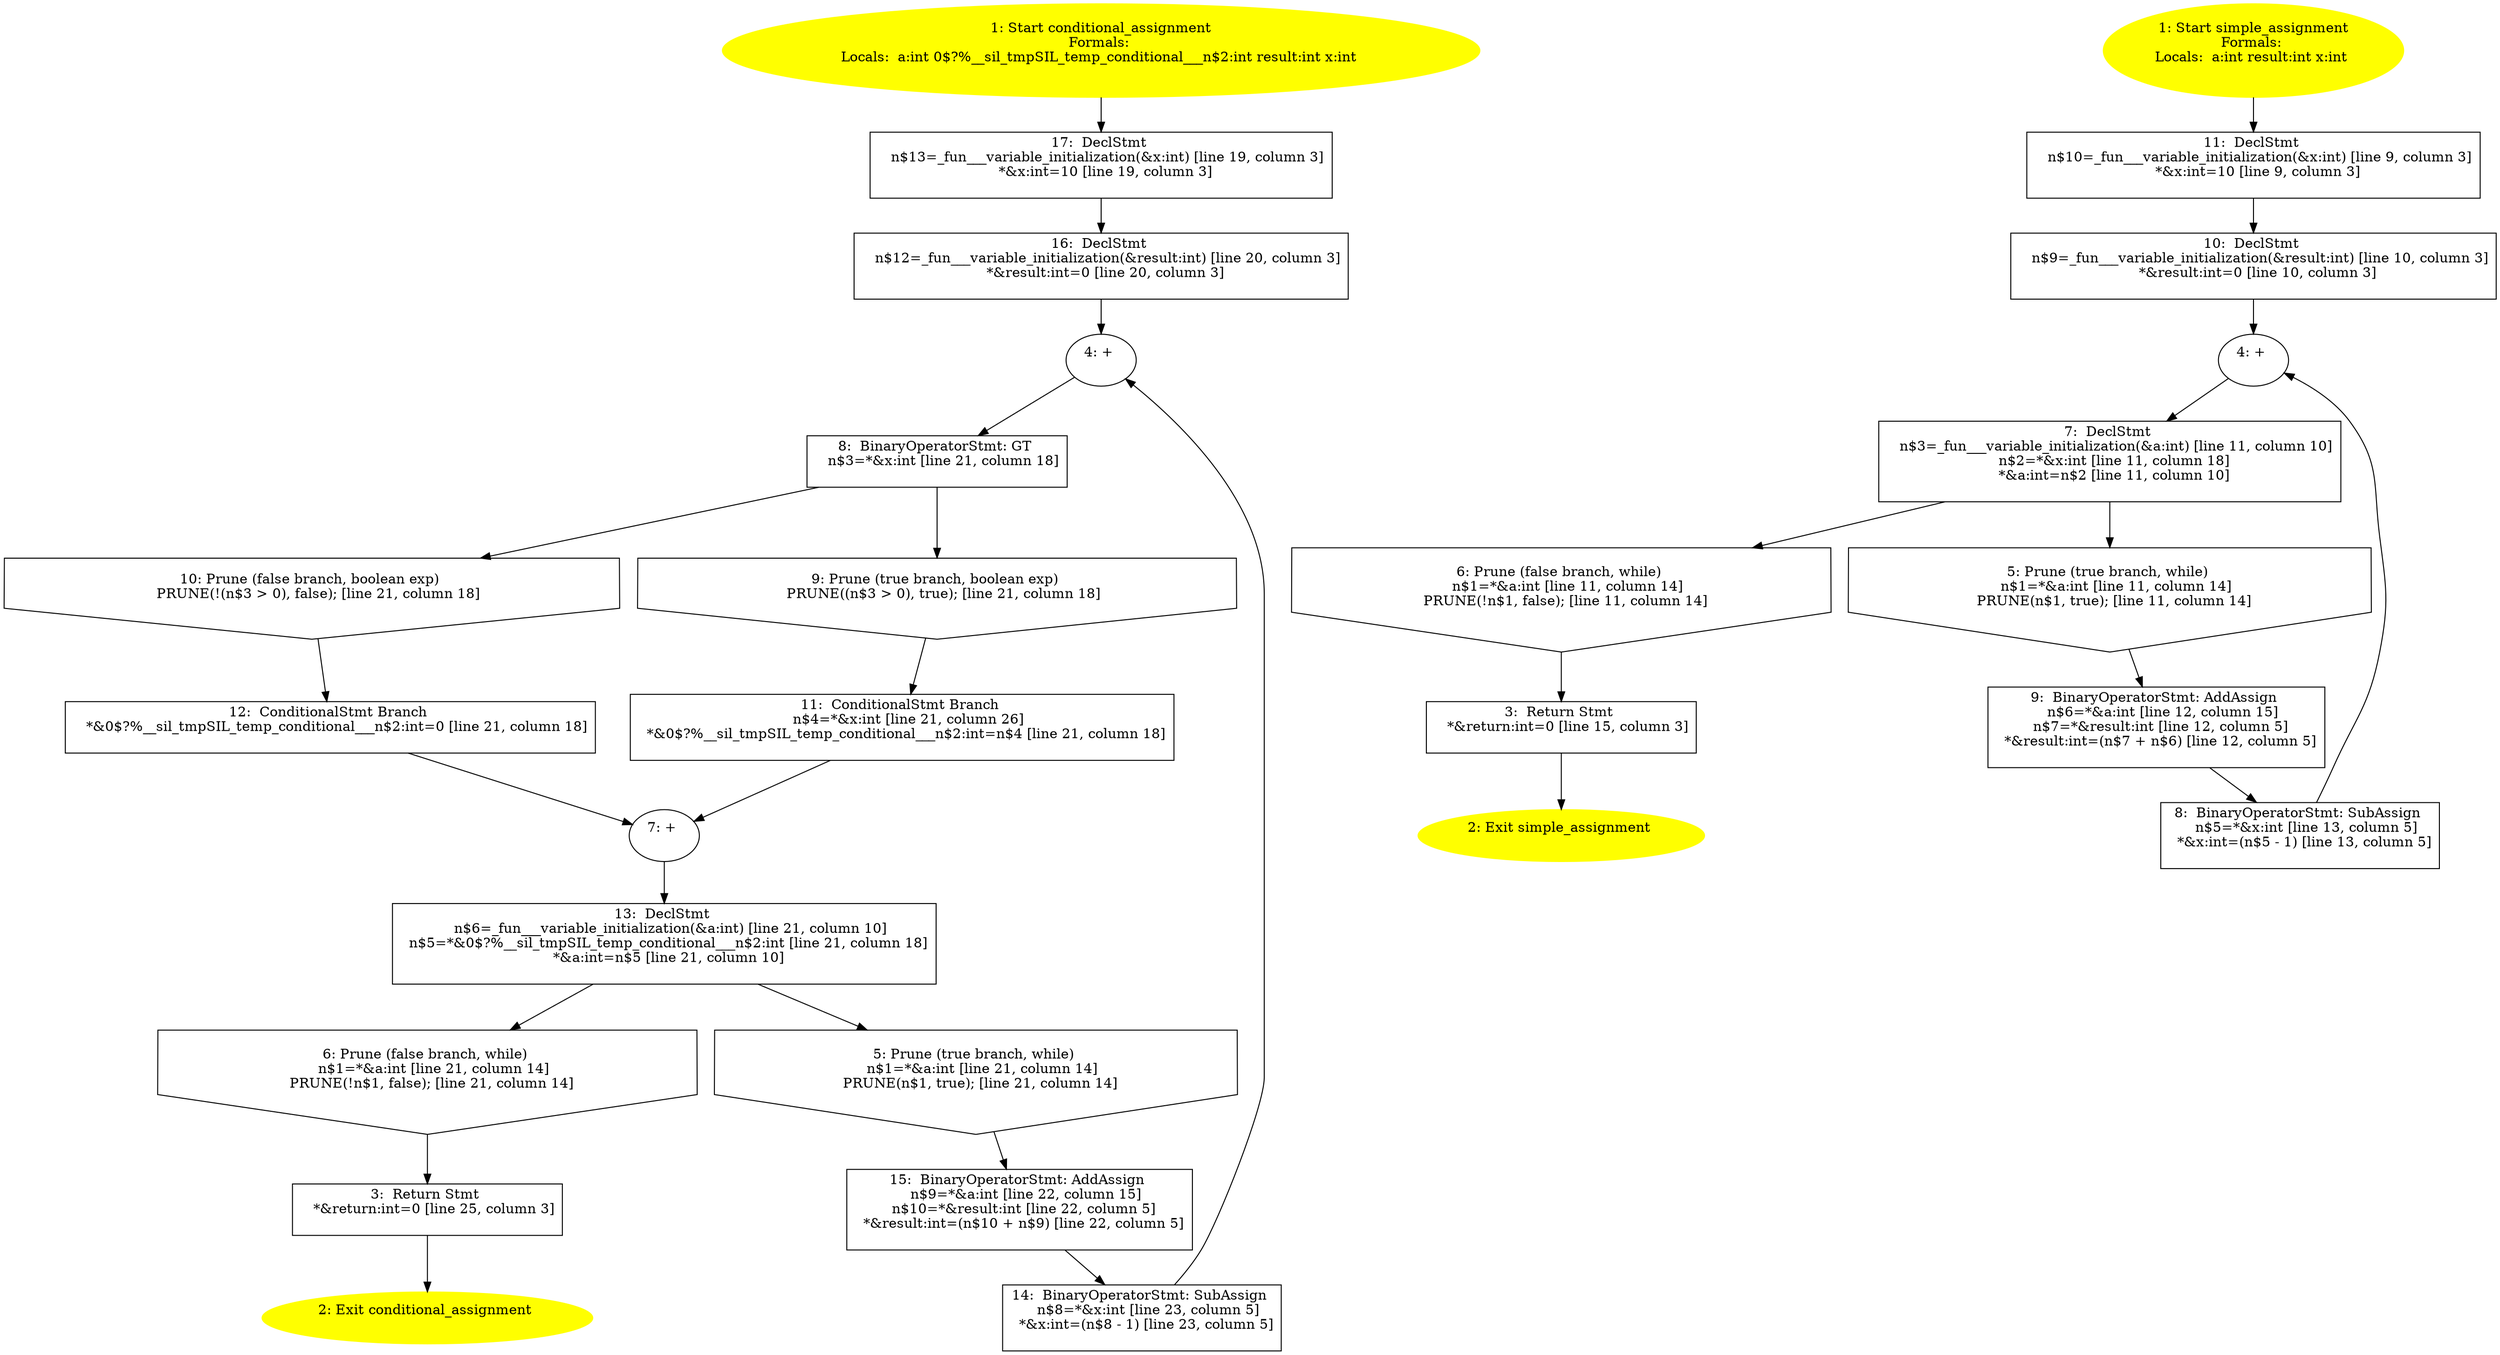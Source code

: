/* @generated */
digraph cfg {
"conditional_assignment#8950169167588471442.be2d62cec5392b85b8d4d274664d86c5_1" [label="1: Start conditional_assignment\nFormals: \nLocals:  a:int 0$?%__sil_tmpSIL_temp_conditional___n$2:int result:int x:int \n  " color=yellow style=filled]
	

	 "conditional_assignment#8950169167588471442.be2d62cec5392b85b8d4d274664d86c5_1" -> "conditional_assignment#8950169167588471442.be2d62cec5392b85b8d4d274664d86c5_17" ;
"conditional_assignment#8950169167588471442.be2d62cec5392b85b8d4d274664d86c5_2" [label="2: Exit conditional_assignment \n  " color=yellow style=filled]
	

"conditional_assignment#8950169167588471442.be2d62cec5392b85b8d4d274664d86c5_3" [label="3:  Return Stmt \n   *&return:int=0 [line 25, column 3]\n " shape="box"]
	

	 "conditional_assignment#8950169167588471442.be2d62cec5392b85b8d4d274664d86c5_3" -> "conditional_assignment#8950169167588471442.be2d62cec5392b85b8d4d274664d86c5_2" ;
"conditional_assignment#8950169167588471442.be2d62cec5392b85b8d4d274664d86c5_4" [label="4: + \n  " ]
	

	 "conditional_assignment#8950169167588471442.be2d62cec5392b85b8d4d274664d86c5_4" -> "conditional_assignment#8950169167588471442.be2d62cec5392b85b8d4d274664d86c5_8" ;
"conditional_assignment#8950169167588471442.be2d62cec5392b85b8d4d274664d86c5_5" [label="5: Prune (true branch, while) \n   n$1=*&a:int [line 21, column 14]\n  PRUNE(n$1, true); [line 21, column 14]\n " shape="invhouse"]
	

	 "conditional_assignment#8950169167588471442.be2d62cec5392b85b8d4d274664d86c5_5" -> "conditional_assignment#8950169167588471442.be2d62cec5392b85b8d4d274664d86c5_15" ;
"conditional_assignment#8950169167588471442.be2d62cec5392b85b8d4d274664d86c5_6" [label="6: Prune (false branch, while) \n   n$1=*&a:int [line 21, column 14]\n  PRUNE(!n$1, false); [line 21, column 14]\n " shape="invhouse"]
	

	 "conditional_assignment#8950169167588471442.be2d62cec5392b85b8d4d274664d86c5_6" -> "conditional_assignment#8950169167588471442.be2d62cec5392b85b8d4d274664d86c5_3" ;
"conditional_assignment#8950169167588471442.be2d62cec5392b85b8d4d274664d86c5_7" [label="7: + \n  " ]
	

	 "conditional_assignment#8950169167588471442.be2d62cec5392b85b8d4d274664d86c5_7" -> "conditional_assignment#8950169167588471442.be2d62cec5392b85b8d4d274664d86c5_13" ;
"conditional_assignment#8950169167588471442.be2d62cec5392b85b8d4d274664d86c5_8" [label="8:  BinaryOperatorStmt: GT \n   n$3=*&x:int [line 21, column 18]\n " shape="box"]
	

	 "conditional_assignment#8950169167588471442.be2d62cec5392b85b8d4d274664d86c5_8" -> "conditional_assignment#8950169167588471442.be2d62cec5392b85b8d4d274664d86c5_9" ;
	 "conditional_assignment#8950169167588471442.be2d62cec5392b85b8d4d274664d86c5_8" -> "conditional_assignment#8950169167588471442.be2d62cec5392b85b8d4d274664d86c5_10" ;
"conditional_assignment#8950169167588471442.be2d62cec5392b85b8d4d274664d86c5_9" [label="9: Prune (true branch, boolean exp) \n   PRUNE((n$3 > 0), true); [line 21, column 18]\n " shape="invhouse"]
	

	 "conditional_assignment#8950169167588471442.be2d62cec5392b85b8d4d274664d86c5_9" -> "conditional_assignment#8950169167588471442.be2d62cec5392b85b8d4d274664d86c5_11" ;
"conditional_assignment#8950169167588471442.be2d62cec5392b85b8d4d274664d86c5_10" [label="10: Prune (false branch, boolean exp) \n   PRUNE(!(n$3 > 0), false); [line 21, column 18]\n " shape="invhouse"]
	

	 "conditional_assignment#8950169167588471442.be2d62cec5392b85b8d4d274664d86c5_10" -> "conditional_assignment#8950169167588471442.be2d62cec5392b85b8d4d274664d86c5_12" ;
"conditional_assignment#8950169167588471442.be2d62cec5392b85b8d4d274664d86c5_11" [label="11:  ConditionalStmt Branch \n   n$4=*&x:int [line 21, column 26]\n  *&0$?%__sil_tmpSIL_temp_conditional___n$2:int=n$4 [line 21, column 18]\n " shape="box"]
	

	 "conditional_assignment#8950169167588471442.be2d62cec5392b85b8d4d274664d86c5_11" -> "conditional_assignment#8950169167588471442.be2d62cec5392b85b8d4d274664d86c5_7" ;
"conditional_assignment#8950169167588471442.be2d62cec5392b85b8d4d274664d86c5_12" [label="12:  ConditionalStmt Branch \n   *&0$?%__sil_tmpSIL_temp_conditional___n$2:int=0 [line 21, column 18]\n " shape="box"]
	

	 "conditional_assignment#8950169167588471442.be2d62cec5392b85b8d4d274664d86c5_12" -> "conditional_assignment#8950169167588471442.be2d62cec5392b85b8d4d274664d86c5_7" ;
"conditional_assignment#8950169167588471442.be2d62cec5392b85b8d4d274664d86c5_13" [label="13:  DeclStmt \n   n$6=_fun___variable_initialization(&a:int) [line 21, column 10]\n  n$5=*&0$?%__sil_tmpSIL_temp_conditional___n$2:int [line 21, column 18]\n  *&a:int=n$5 [line 21, column 10]\n " shape="box"]
	

	 "conditional_assignment#8950169167588471442.be2d62cec5392b85b8d4d274664d86c5_13" -> "conditional_assignment#8950169167588471442.be2d62cec5392b85b8d4d274664d86c5_5" ;
	 "conditional_assignment#8950169167588471442.be2d62cec5392b85b8d4d274664d86c5_13" -> "conditional_assignment#8950169167588471442.be2d62cec5392b85b8d4d274664d86c5_6" ;
"conditional_assignment#8950169167588471442.be2d62cec5392b85b8d4d274664d86c5_14" [label="14:  BinaryOperatorStmt: SubAssign \n   n$8=*&x:int [line 23, column 5]\n  *&x:int=(n$8 - 1) [line 23, column 5]\n " shape="box"]
	

	 "conditional_assignment#8950169167588471442.be2d62cec5392b85b8d4d274664d86c5_14" -> "conditional_assignment#8950169167588471442.be2d62cec5392b85b8d4d274664d86c5_4" ;
"conditional_assignment#8950169167588471442.be2d62cec5392b85b8d4d274664d86c5_15" [label="15:  BinaryOperatorStmt: AddAssign \n   n$9=*&a:int [line 22, column 15]\n  n$10=*&result:int [line 22, column 5]\n  *&result:int=(n$10 + n$9) [line 22, column 5]\n " shape="box"]
	

	 "conditional_assignment#8950169167588471442.be2d62cec5392b85b8d4d274664d86c5_15" -> "conditional_assignment#8950169167588471442.be2d62cec5392b85b8d4d274664d86c5_14" ;
"conditional_assignment#8950169167588471442.be2d62cec5392b85b8d4d274664d86c5_16" [label="16:  DeclStmt \n   n$12=_fun___variable_initialization(&result:int) [line 20, column 3]\n  *&result:int=0 [line 20, column 3]\n " shape="box"]
	

	 "conditional_assignment#8950169167588471442.be2d62cec5392b85b8d4d274664d86c5_16" -> "conditional_assignment#8950169167588471442.be2d62cec5392b85b8d4d274664d86c5_4" ;
"conditional_assignment#8950169167588471442.be2d62cec5392b85b8d4d274664d86c5_17" [label="17:  DeclStmt \n   n$13=_fun___variable_initialization(&x:int) [line 19, column 3]\n  *&x:int=10 [line 19, column 3]\n " shape="box"]
	

	 "conditional_assignment#8950169167588471442.be2d62cec5392b85b8d4d274664d86c5_17" -> "conditional_assignment#8950169167588471442.be2d62cec5392b85b8d4d274664d86c5_16" ;
"simple_assignment#6454162814810356464.3b57619dd6c2d612798bc9ac9e7cf8ee_1" [label="1: Start simple_assignment\nFormals: \nLocals:  a:int result:int x:int \n  " color=yellow style=filled]
	

	 "simple_assignment#6454162814810356464.3b57619dd6c2d612798bc9ac9e7cf8ee_1" -> "simple_assignment#6454162814810356464.3b57619dd6c2d612798bc9ac9e7cf8ee_11" ;
"simple_assignment#6454162814810356464.3b57619dd6c2d612798bc9ac9e7cf8ee_2" [label="2: Exit simple_assignment \n  " color=yellow style=filled]
	

"simple_assignment#6454162814810356464.3b57619dd6c2d612798bc9ac9e7cf8ee_3" [label="3:  Return Stmt \n   *&return:int=0 [line 15, column 3]\n " shape="box"]
	

	 "simple_assignment#6454162814810356464.3b57619dd6c2d612798bc9ac9e7cf8ee_3" -> "simple_assignment#6454162814810356464.3b57619dd6c2d612798bc9ac9e7cf8ee_2" ;
"simple_assignment#6454162814810356464.3b57619dd6c2d612798bc9ac9e7cf8ee_4" [label="4: + \n  " ]
	

	 "simple_assignment#6454162814810356464.3b57619dd6c2d612798bc9ac9e7cf8ee_4" -> "simple_assignment#6454162814810356464.3b57619dd6c2d612798bc9ac9e7cf8ee_7" ;
"simple_assignment#6454162814810356464.3b57619dd6c2d612798bc9ac9e7cf8ee_5" [label="5: Prune (true branch, while) \n   n$1=*&a:int [line 11, column 14]\n  PRUNE(n$1, true); [line 11, column 14]\n " shape="invhouse"]
	

	 "simple_assignment#6454162814810356464.3b57619dd6c2d612798bc9ac9e7cf8ee_5" -> "simple_assignment#6454162814810356464.3b57619dd6c2d612798bc9ac9e7cf8ee_9" ;
"simple_assignment#6454162814810356464.3b57619dd6c2d612798bc9ac9e7cf8ee_6" [label="6: Prune (false branch, while) \n   n$1=*&a:int [line 11, column 14]\n  PRUNE(!n$1, false); [line 11, column 14]\n " shape="invhouse"]
	

	 "simple_assignment#6454162814810356464.3b57619dd6c2d612798bc9ac9e7cf8ee_6" -> "simple_assignment#6454162814810356464.3b57619dd6c2d612798bc9ac9e7cf8ee_3" ;
"simple_assignment#6454162814810356464.3b57619dd6c2d612798bc9ac9e7cf8ee_7" [label="7:  DeclStmt \n   n$3=_fun___variable_initialization(&a:int) [line 11, column 10]\n  n$2=*&x:int [line 11, column 18]\n  *&a:int=n$2 [line 11, column 10]\n " shape="box"]
	

	 "simple_assignment#6454162814810356464.3b57619dd6c2d612798bc9ac9e7cf8ee_7" -> "simple_assignment#6454162814810356464.3b57619dd6c2d612798bc9ac9e7cf8ee_5" ;
	 "simple_assignment#6454162814810356464.3b57619dd6c2d612798bc9ac9e7cf8ee_7" -> "simple_assignment#6454162814810356464.3b57619dd6c2d612798bc9ac9e7cf8ee_6" ;
"simple_assignment#6454162814810356464.3b57619dd6c2d612798bc9ac9e7cf8ee_8" [label="8:  BinaryOperatorStmt: SubAssign \n   n$5=*&x:int [line 13, column 5]\n  *&x:int=(n$5 - 1) [line 13, column 5]\n " shape="box"]
	

	 "simple_assignment#6454162814810356464.3b57619dd6c2d612798bc9ac9e7cf8ee_8" -> "simple_assignment#6454162814810356464.3b57619dd6c2d612798bc9ac9e7cf8ee_4" ;
"simple_assignment#6454162814810356464.3b57619dd6c2d612798bc9ac9e7cf8ee_9" [label="9:  BinaryOperatorStmt: AddAssign \n   n$6=*&a:int [line 12, column 15]\n  n$7=*&result:int [line 12, column 5]\n  *&result:int=(n$7 + n$6) [line 12, column 5]\n " shape="box"]
	

	 "simple_assignment#6454162814810356464.3b57619dd6c2d612798bc9ac9e7cf8ee_9" -> "simple_assignment#6454162814810356464.3b57619dd6c2d612798bc9ac9e7cf8ee_8" ;
"simple_assignment#6454162814810356464.3b57619dd6c2d612798bc9ac9e7cf8ee_10" [label="10:  DeclStmt \n   n$9=_fun___variable_initialization(&result:int) [line 10, column 3]\n  *&result:int=0 [line 10, column 3]\n " shape="box"]
	

	 "simple_assignment#6454162814810356464.3b57619dd6c2d612798bc9ac9e7cf8ee_10" -> "simple_assignment#6454162814810356464.3b57619dd6c2d612798bc9ac9e7cf8ee_4" ;
"simple_assignment#6454162814810356464.3b57619dd6c2d612798bc9ac9e7cf8ee_11" [label="11:  DeclStmt \n   n$10=_fun___variable_initialization(&x:int) [line 9, column 3]\n  *&x:int=10 [line 9, column 3]\n " shape="box"]
	

	 "simple_assignment#6454162814810356464.3b57619dd6c2d612798bc9ac9e7cf8ee_11" -> "simple_assignment#6454162814810356464.3b57619dd6c2d612798bc9ac9e7cf8ee_10" ;
}
